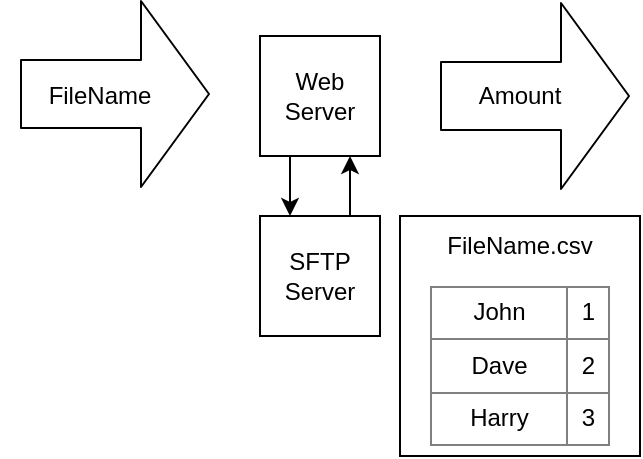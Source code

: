<mxfile version="11.2.4" type="device" pages="1"><diagram id="lvHBYf56B3Q2lLqZimHA" name="Page-1"><mxGraphModel dx="768" dy="402" grid="1" gridSize="10" guides="1" tooltips="1" connect="1" arrows="1" fold="1" page="1" pageScale="1" pageWidth="827" pageHeight="1169" math="0" shadow="0"><root><mxCell id="0"/><mxCell id="1" parent="0"/><mxCell id="pR00_RQmBI1vo10E-si0-13" value="" style="whiteSpace=wrap;html=1;aspect=fixed;" vertex="1" parent="1"><mxGeometry x="220" y="120" width="120" height="120" as="geometry"/></mxCell><mxCell id="pR00_RQmBI1vo10E-si0-1" value="Web&lt;br&gt;Server" style="text;html=1;strokeColor=#000000;fillColor=#ffffff;align=center;verticalAlign=middle;whiteSpace=wrap;rounded=0;fontFamily=Helvetica;fontSize=12;fontColor=#000000;" vertex="1" parent="1"><mxGeometry x="150" y="30" width="60" height="60" as="geometry"/></mxCell><mxCell id="pR00_RQmBI1vo10E-si0-2" value="SFTP&lt;br&gt;Server" style="text;html=1;strokeColor=#000000;fillColor=#ffffff;align=center;verticalAlign=middle;whiteSpace=wrap;rounded=0;fontFamily=Helvetica;fontSize=12;fontColor=#000000;" vertex="1" parent="1"><mxGeometry x="150" y="120" width="60" height="60" as="geometry"/></mxCell><mxCell id="pR00_RQmBI1vo10E-si0-3" value="FileName" style="text;html=1;strokeColor=none;fillColor=none;align=center;verticalAlign=middle;whiteSpace=wrap;rounded=0;" vertex="1" parent="1"><mxGeometry x="20" y="40" width="100" height="40" as="geometry"/></mxCell><mxCell id="pR00_RQmBI1vo10E-si0-4" value="" style="shape=flexArrow;endArrow=classic;html=1;endWidth=58;endSize=11;width=34;" edge="1" parent="1"><mxGeometry width="50" height="50" relative="1" as="geometry"><mxPoint x="30" y="59" as="sourcePoint"/><mxPoint x="125" y="59" as="targetPoint"/></mxGeometry></mxCell><mxCell id="pR00_RQmBI1vo10E-si0-5" value="" style="endArrow=classic;html=1;exitX=0.25;exitY=1;exitDx=0;exitDy=0;entryX=0.25;entryY=0;entryDx=0;entryDy=0;" edge="1" parent="1" source="pR00_RQmBI1vo10E-si0-1" target="pR00_RQmBI1vo10E-si0-2"><mxGeometry width="50" height="50" relative="1" as="geometry"><mxPoint x="90" y="190" as="sourcePoint"/><mxPoint x="140" y="140" as="targetPoint"/></mxGeometry></mxCell><mxCell id="pR00_RQmBI1vo10E-si0-6" value="" style="endArrow=classic;html=1;exitX=0.75;exitY=0;exitDx=0;exitDy=0;entryX=0.75;entryY=1;entryDx=0;entryDy=0;" edge="1" parent="1" source="pR00_RQmBI1vo10E-si0-2" target="pR00_RQmBI1vo10E-si0-1"><mxGeometry width="50" height="50" relative="1" as="geometry"><mxPoint x="175" y="100" as="sourcePoint"/><mxPoint x="175" y="140" as="targetPoint"/></mxGeometry></mxCell><mxCell id="pR00_RQmBI1vo10E-si0-7" value="Amount" style="text;html=1;strokeColor=none;fillColor=none;align=center;verticalAlign=middle;whiteSpace=wrap;rounded=0;" vertex="1" parent="1"><mxGeometry x="230" y="40" width="100" height="40" as="geometry"/></mxCell><mxCell id="pR00_RQmBI1vo10E-si0-8" value="" style="shape=flexArrow;endArrow=classic;html=1;endWidth=58;endSize=11;width=34;" edge="1" parent="1"><mxGeometry width="50" height="50" relative="1" as="geometry"><mxPoint x="240" y="60" as="sourcePoint"/><mxPoint x="335" y="60" as="targetPoint"/></mxGeometry></mxCell><mxCell id="pR00_RQmBI1vo10E-si0-11" value="FileName.csv" style="text;html=1;strokeColor=none;fillColor=none;align=center;verticalAlign=middle;whiteSpace=wrap;rounded=0;rotation=0;" vertex="1" parent="1"><mxGeometry x="260" y="125" width="40" height="20" as="geometry"/></mxCell><mxCell id="pR00_RQmBI1vo10E-si0-12" value="&lt;table border=&quot;1&quot; width=&quot;100%&quot; style=&quot;width: 100% ; height: 100% ; border-collapse: collapse&quot;&gt;&lt;tbody&gt;&lt;tr&gt;&lt;td align=&quot;center&quot;&gt;John&lt;/td&gt;&lt;td align=&quot;center&quot;&gt;1&lt;/td&gt;&lt;/tr&gt;&lt;tr&gt;&lt;td align=&quot;center&quot;&gt;Dave&lt;/td&gt;&lt;td align=&quot;center&quot;&gt;2&lt;/td&gt;&lt;/tr&gt;&lt;tr&gt;&lt;td align=&quot;center&quot;&gt;Harry&lt;/td&gt;&lt;td align=&quot;center&quot;&gt;3&lt;/td&gt;&lt;/tr&gt;&lt;/tbody&gt;&lt;/table&gt;" style="text;html=1;strokeColor=none;fillColor=none;overflow=fill;" vertex="1" parent="1"><mxGeometry x="235" y="155" width="90" height="80" as="geometry"/></mxCell></root></mxGraphModel></diagram></mxfile>